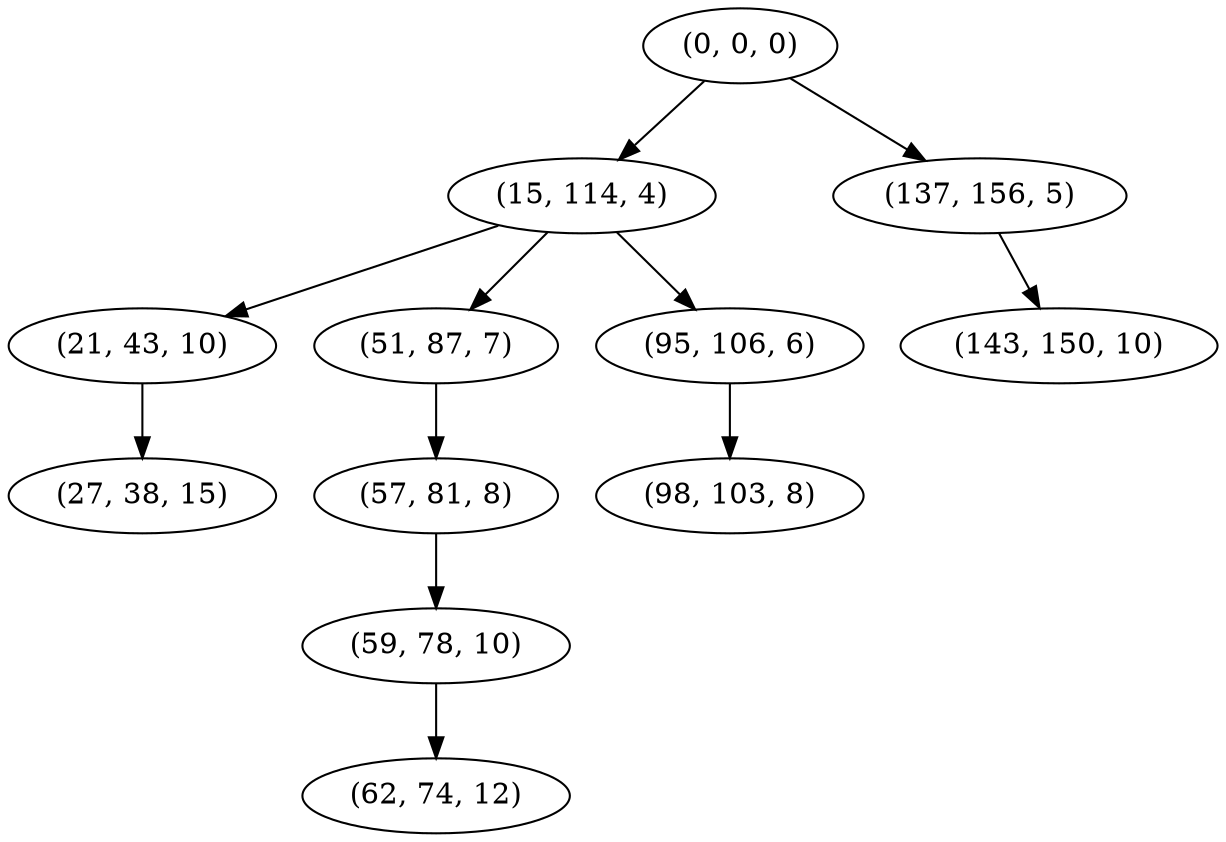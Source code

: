 digraph tree {
    "(0, 0, 0)";
    "(15, 114, 4)";
    "(21, 43, 10)";
    "(27, 38, 15)";
    "(51, 87, 7)";
    "(57, 81, 8)";
    "(59, 78, 10)";
    "(62, 74, 12)";
    "(95, 106, 6)";
    "(98, 103, 8)";
    "(137, 156, 5)";
    "(143, 150, 10)";
    "(0, 0, 0)" -> "(15, 114, 4)";
    "(0, 0, 0)" -> "(137, 156, 5)";
    "(15, 114, 4)" -> "(21, 43, 10)";
    "(15, 114, 4)" -> "(51, 87, 7)";
    "(15, 114, 4)" -> "(95, 106, 6)";
    "(21, 43, 10)" -> "(27, 38, 15)";
    "(51, 87, 7)" -> "(57, 81, 8)";
    "(57, 81, 8)" -> "(59, 78, 10)";
    "(59, 78, 10)" -> "(62, 74, 12)";
    "(95, 106, 6)" -> "(98, 103, 8)";
    "(137, 156, 5)" -> "(143, 150, 10)";
}
